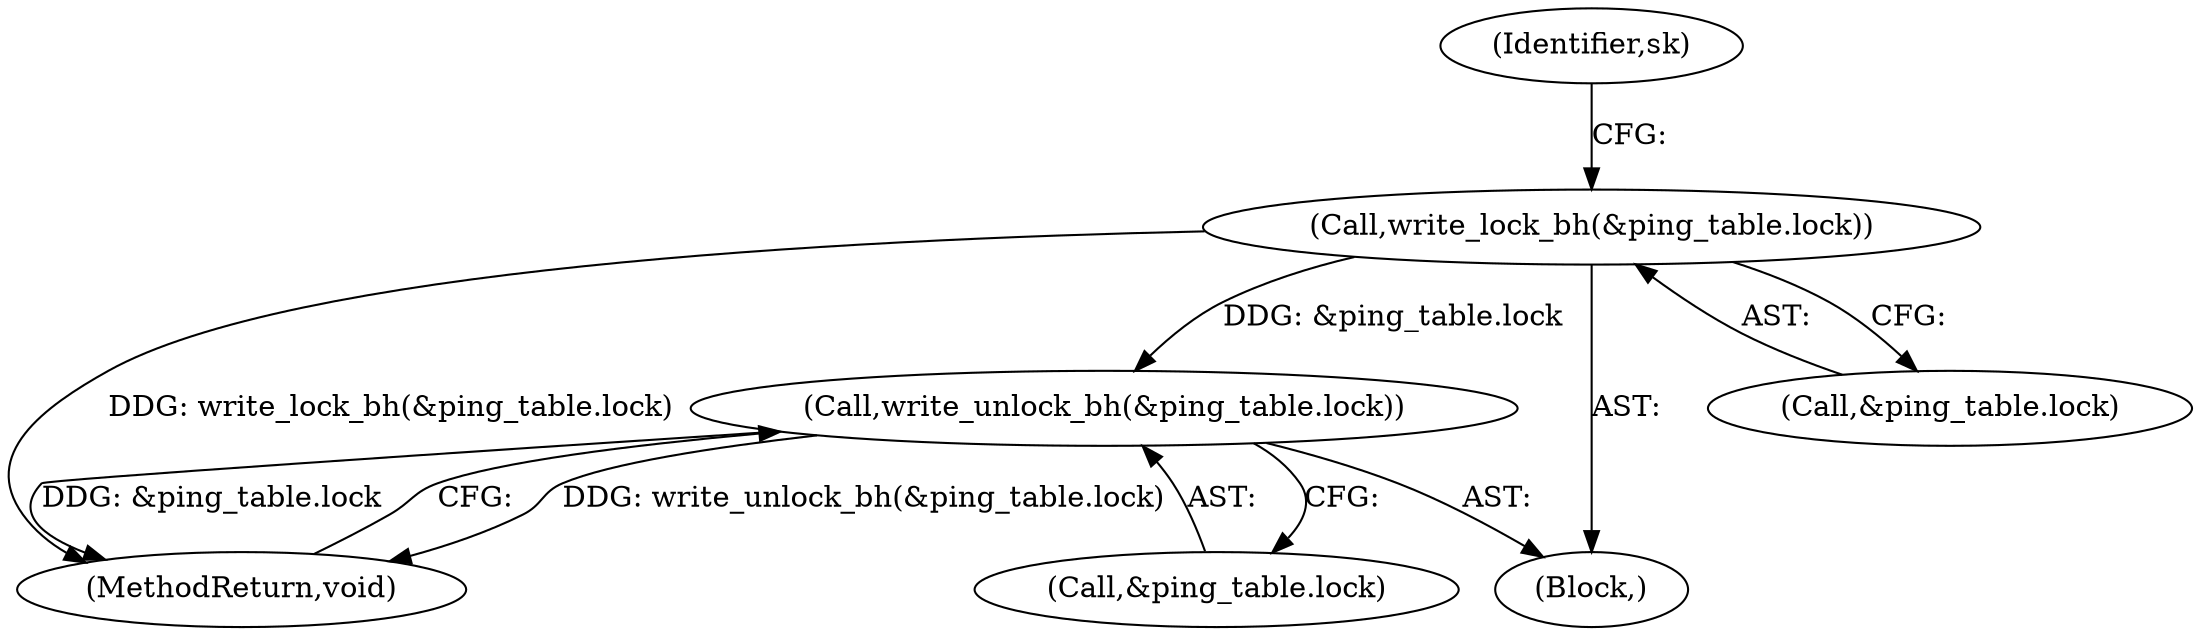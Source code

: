 digraph "0_linux_43a6684519ab0a6c52024b5e25322476cabad893@API" {
"1000153" [label="(Call,write_unlock_bh(&ping_table.lock))"];
"1000114" [label="(Call,write_lock_bh(&ping_table.lock))"];
"1000102" [label="(Block,)"];
"1000154" [label="(Call,&ping_table.lock)"];
"1000158" [label="(MethodReturn,void)"];
"1000121" [label="(Identifier,sk)"];
"1000153" [label="(Call,write_unlock_bh(&ping_table.lock))"];
"1000114" [label="(Call,write_lock_bh(&ping_table.lock))"];
"1000115" [label="(Call,&ping_table.lock)"];
"1000153" -> "1000102"  [label="AST: "];
"1000153" -> "1000154"  [label="CFG: "];
"1000154" -> "1000153"  [label="AST: "];
"1000158" -> "1000153"  [label="CFG: "];
"1000153" -> "1000158"  [label="DDG: write_unlock_bh(&ping_table.lock)"];
"1000153" -> "1000158"  [label="DDG: &ping_table.lock"];
"1000114" -> "1000153"  [label="DDG: &ping_table.lock"];
"1000114" -> "1000102"  [label="AST: "];
"1000114" -> "1000115"  [label="CFG: "];
"1000115" -> "1000114"  [label="AST: "];
"1000121" -> "1000114"  [label="CFG: "];
"1000114" -> "1000158"  [label="DDG: write_lock_bh(&ping_table.lock)"];
}
